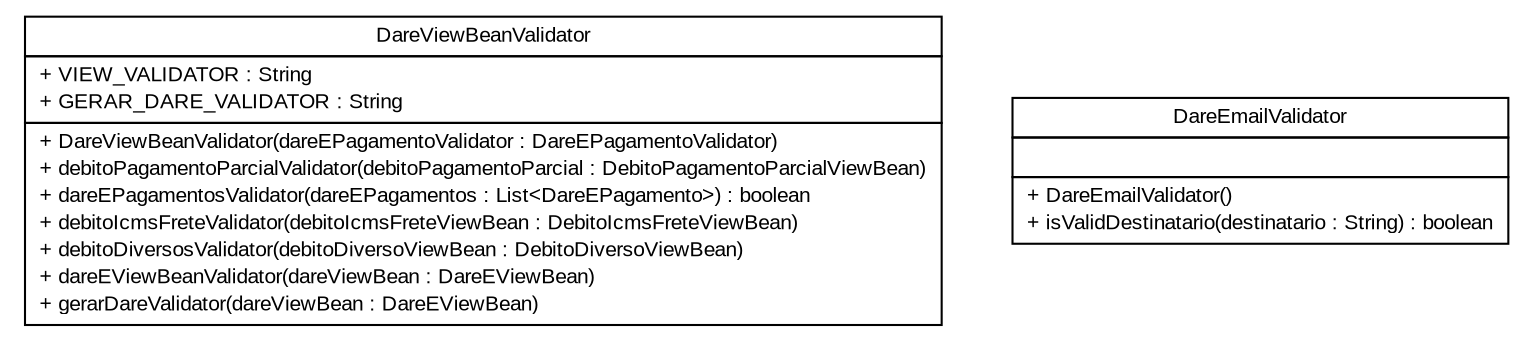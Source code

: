 #!/usr/local/bin/dot
#
# Class diagram 
# Generated by UMLGraph version R5_6 (http://www.umlgraph.org/)
#

digraph G {
	edge [fontname="arial",fontsize=10,labelfontname="arial",labelfontsize=10];
	node [fontname="arial",fontsize=10,shape=plaintext];
	nodesep=0.25;
	ranksep=0.5;
	// br.gov.to.sefaz.arr.parametros.managedbean.validator.DareViewBeanValidator
	c211880 [label=<<table title="br.gov.to.sefaz.arr.parametros.managedbean.validator.DareViewBeanValidator" border="0" cellborder="1" cellspacing="0" cellpadding="2" port="p" href="./DareViewBeanValidator.html">
		<tr><td><table border="0" cellspacing="0" cellpadding="1">
<tr><td align="center" balign="center"> DareViewBeanValidator </td></tr>
		</table></td></tr>
		<tr><td><table border="0" cellspacing="0" cellpadding="1">
<tr><td align="left" balign="left"> + VIEW_VALIDATOR : String </td></tr>
<tr><td align="left" balign="left"> + GERAR_DARE_VALIDATOR : String </td></tr>
		</table></td></tr>
		<tr><td><table border="0" cellspacing="0" cellpadding="1">
<tr><td align="left" balign="left"> + DareViewBeanValidator(dareEPagamentoValidator : DareEPagamentoValidator) </td></tr>
<tr><td align="left" balign="left"> + debitoPagamentoParcialValidator(debitoPagamentoParcial : DebitoPagamentoParcialViewBean) </td></tr>
<tr><td align="left" balign="left"> + dareEPagamentosValidator(dareEPagamentos : List&lt;DareEPagamento&gt;) : boolean </td></tr>
<tr><td align="left" balign="left"> + debitoIcmsFreteValidator(debitoIcmsFreteViewBean : DebitoIcmsFreteViewBean) </td></tr>
<tr><td align="left" balign="left"> + debitoDiversosValidator(debitoDiversoViewBean : DebitoDiversoViewBean) </td></tr>
<tr><td align="left" balign="left"> + dareEViewBeanValidator(dareViewBean : DareEViewBean) </td></tr>
<tr><td align="left" balign="left"> + gerarDareValidator(dareViewBean : DareEViewBean) </td></tr>
		</table></td></tr>
		</table>>, URL="./DareViewBeanValidator.html", fontname="arial", fontcolor="black", fontsize=10.0];
	// br.gov.to.sefaz.arr.parametros.managedbean.validator.DareEmailValidator
	c211881 [label=<<table title="br.gov.to.sefaz.arr.parametros.managedbean.validator.DareEmailValidator" border="0" cellborder="1" cellspacing="0" cellpadding="2" port="p" href="./DareEmailValidator.html">
		<tr><td><table border="0" cellspacing="0" cellpadding="1">
<tr><td align="center" balign="center"> DareEmailValidator </td></tr>
		</table></td></tr>
		<tr><td><table border="0" cellspacing="0" cellpadding="1">
<tr><td align="left" balign="left">  </td></tr>
		</table></td></tr>
		<tr><td><table border="0" cellspacing="0" cellpadding="1">
<tr><td align="left" balign="left"> + DareEmailValidator() </td></tr>
<tr><td align="left" balign="left"> + isValidDestinatario(destinatario : String) : boolean </td></tr>
		</table></td></tr>
		</table>>, URL="./DareEmailValidator.html", fontname="arial", fontcolor="black", fontsize=10.0];
}

